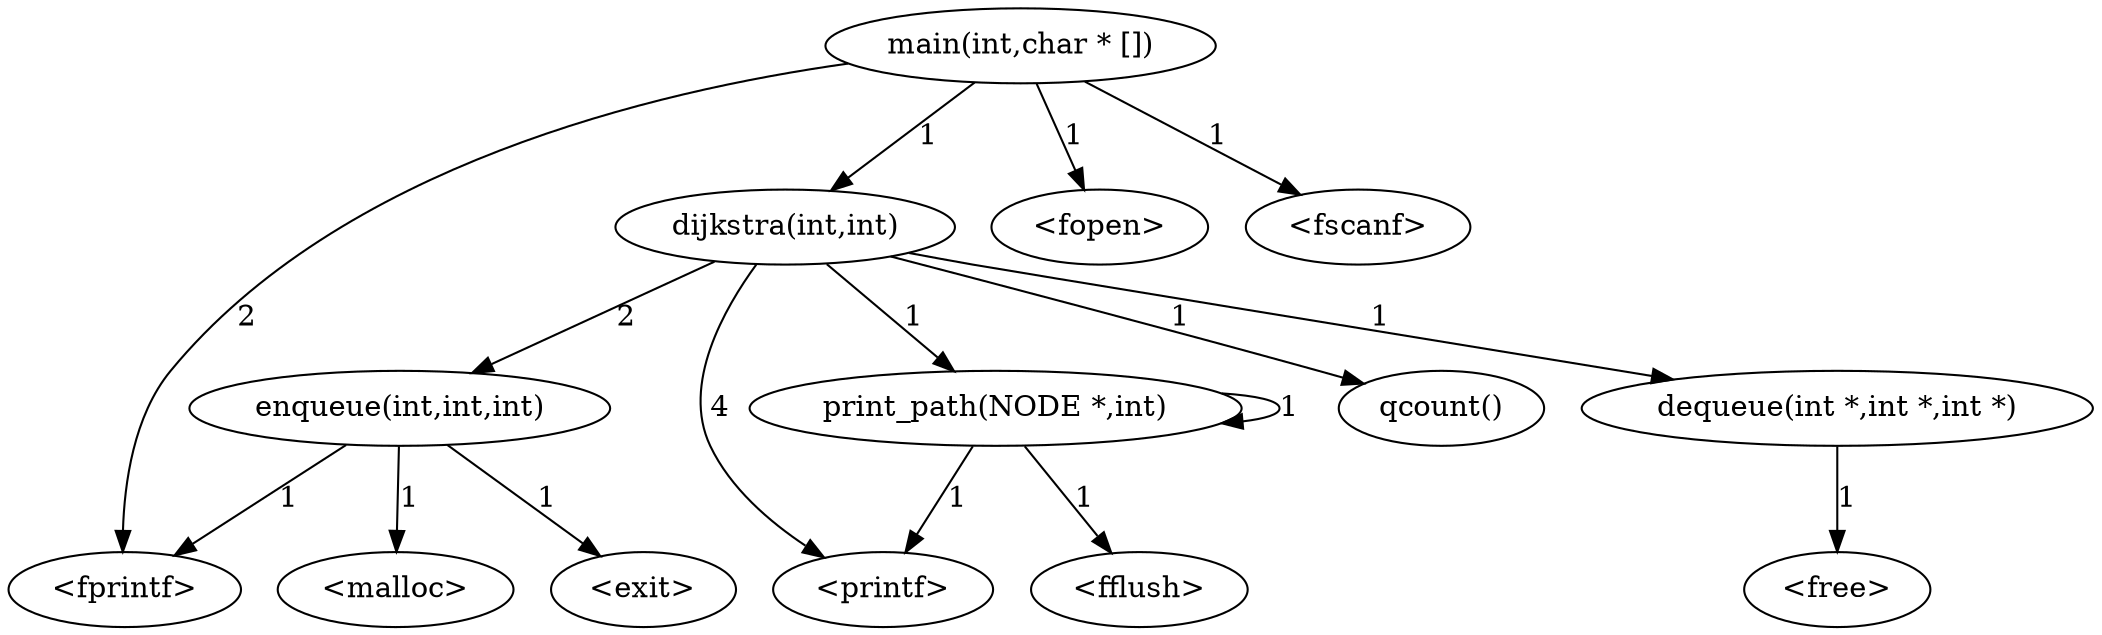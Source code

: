 digraph static_call_graph {

	"print_path(NODE *,int)"->"print_path(NODE *,int)" [label="1"];
	"print_path(NODE *,int)"->"<printf>" [label="1"];
	"print_path(NODE *,int)"->"<fflush>" [label="1"];
	"enqueue(int,int,int)"->"<malloc>" [label="1"];
	"enqueue(int,int,int)"->"<fprintf>" [label="1"];
	"enqueue(int,int,int)"->"<exit>" [label="1"];
	"dequeue(int *,int *,int *)"->"<free>" [label="1"];
	"dijkstra(int,int)"->"<printf>" [label="4"];
	"dijkstra(int,int)"->"enqueue(int,int,int)" [label="2"];
	"dijkstra(int,int)"->"qcount()" [label="1"];
	"dijkstra(int,int)"->"dequeue(int *,int *,int *)" [label="1"];
	"dijkstra(int,int)"->"print_path(NODE *,int)" [label="1"];
	"main(int,char * [])"->"<fprintf>" [label="2"];
	"main(int,char * [])"->"<fopen>" [label="1"];
	"main(int,char * [])"->"<fscanf>" [label="1"];
	"main(int,char * [])"->"dijkstra(int,int)" [label="1"];
}
